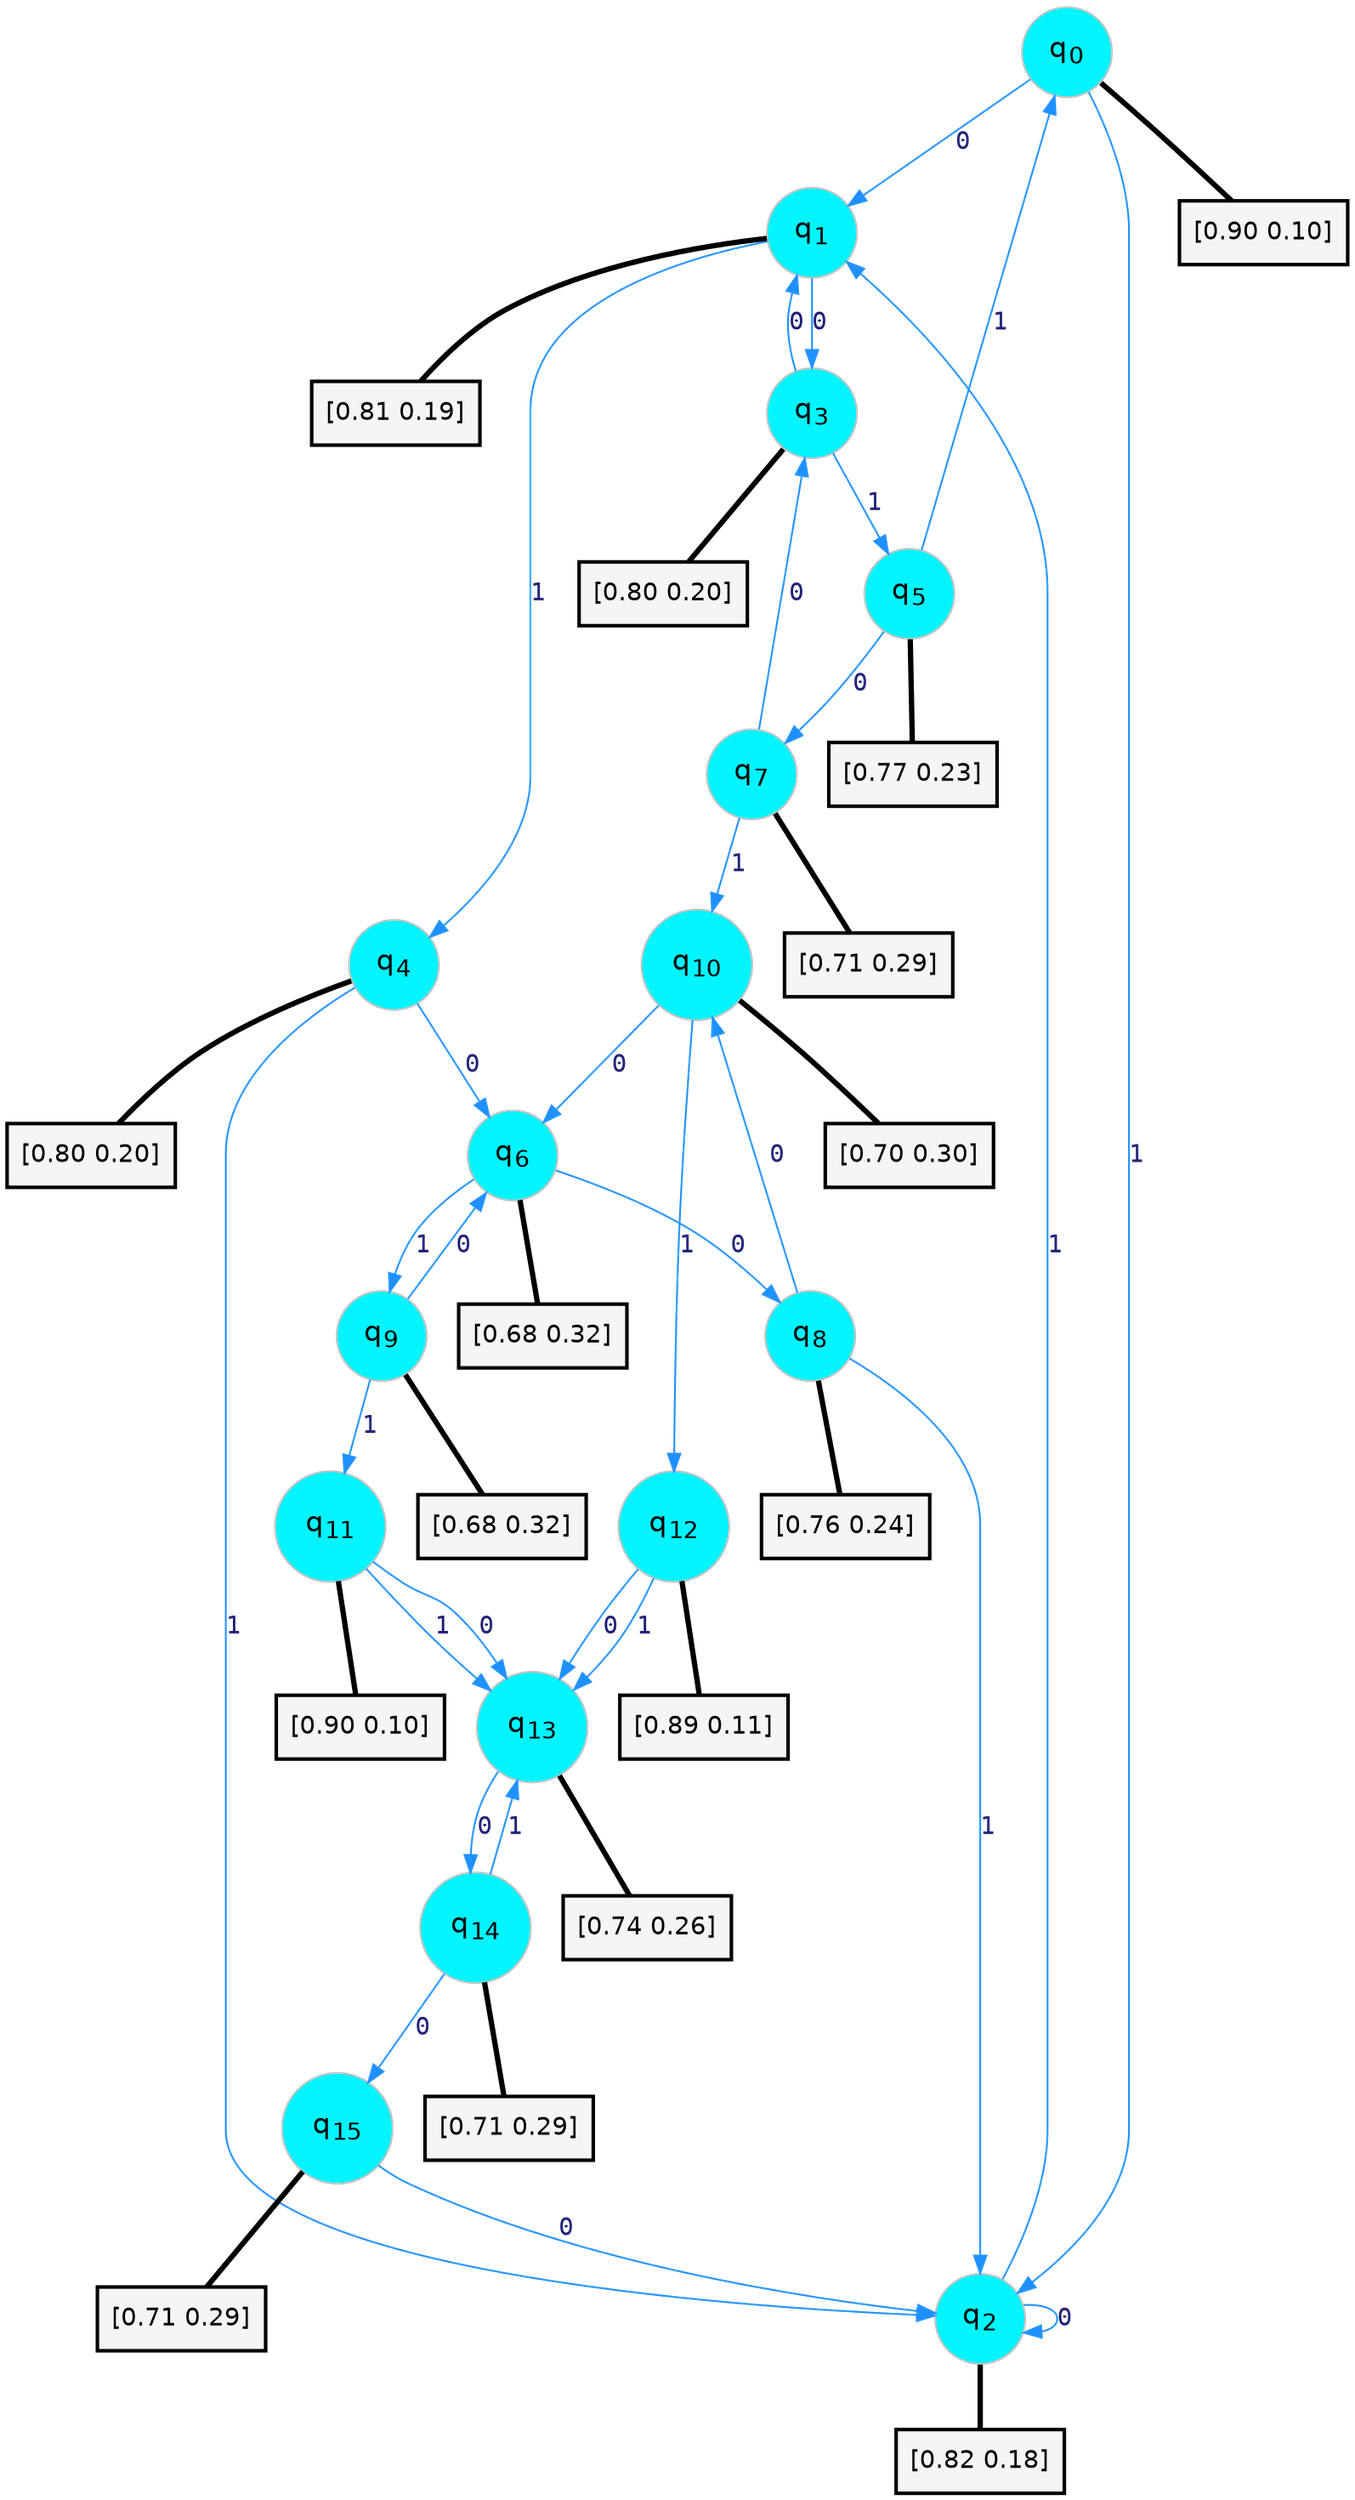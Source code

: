 digraph G {
graph [
bgcolor=transparent, dpi=300, rankdir=TD, size="40,25"];
node [
color=gray, fillcolor=turquoise1, fontcolor=black, fontname=Helvetica, fontsize=16, fontweight=bold, shape=circle, style=filled];
edge [
arrowsize=1, color=dodgerblue1, fontcolor=midnightblue, fontname=courier, fontweight=bold, penwidth=1, style=solid, weight=20];
0[label=<q<SUB>0</SUB>>];
1[label=<q<SUB>1</SUB>>];
2[label=<q<SUB>2</SUB>>];
3[label=<q<SUB>3</SUB>>];
4[label=<q<SUB>4</SUB>>];
5[label=<q<SUB>5</SUB>>];
6[label=<q<SUB>6</SUB>>];
7[label=<q<SUB>7</SUB>>];
8[label=<q<SUB>8</SUB>>];
9[label=<q<SUB>9</SUB>>];
10[label=<q<SUB>10</SUB>>];
11[label=<q<SUB>11</SUB>>];
12[label=<q<SUB>12</SUB>>];
13[label=<q<SUB>13</SUB>>];
14[label=<q<SUB>14</SUB>>];
15[label=<q<SUB>15</SUB>>];
16[label="[0.90 0.10]", shape=box,fontcolor=black, fontname=Helvetica, fontsize=14, penwidth=2, fillcolor=whitesmoke,color=black];
17[label="[0.81 0.19]", shape=box,fontcolor=black, fontname=Helvetica, fontsize=14, penwidth=2, fillcolor=whitesmoke,color=black];
18[label="[0.82 0.18]", shape=box,fontcolor=black, fontname=Helvetica, fontsize=14, penwidth=2, fillcolor=whitesmoke,color=black];
19[label="[0.80 0.20]", shape=box,fontcolor=black, fontname=Helvetica, fontsize=14, penwidth=2, fillcolor=whitesmoke,color=black];
20[label="[0.80 0.20]", shape=box,fontcolor=black, fontname=Helvetica, fontsize=14, penwidth=2, fillcolor=whitesmoke,color=black];
21[label="[0.77 0.23]", shape=box,fontcolor=black, fontname=Helvetica, fontsize=14, penwidth=2, fillcolor=whitesmoke,color=black];
22[label="[0.68 0.32]", shape=box,fontcolor=black, fontname=Helvetica, fontsize=14, penwidth=2, fillcolor=whitesmoke,color=black];
23[label="[0.71 0.29]", shape=box,fontcolor=black, fontname=Helvetica, fontsize=14, penwidth=2, fillcolor=whitesmoke,color=black];
24[label="[0.76 0.24]", shape=box,fontcolor=black, fontname=Helvetica, fontsize=14, penwidth=2, fillcolor=whitesmoke,color=black];
25[label="[0.68 0.32]", shape=box,fontcolor=black, fontname=Helvetica, fontsize=14, penwidth=2, fillcolor=whitesmoke,color=black];
26[label="[0.70 0.30]", shape=box,fontcolor=black, fontname=Helvetica, fontsize=14, penwidth=2, fillcolor=whitesmoke,color=black];
27[label="[0.90 0.10]", shape=box,fontcolor=black, fontname=Helvetica, fontsize=14, penwidth=2, fillcolor=whitesmoke,color=black];
28[label="[0.89 0.11]", shape=box,fontcolor=black, fontname=Helvetica, fontsize=14, penwidth=2, fillcolor=whitesmoke,color=black];
29[label="[0.74 0.26]", shape=box,fontcolor=black, fontname=Helvetica, fontsize=14, penwidth=2, fillcolor=whitesmoke,color=black];
30[label="[0.71 0.29]", shape=box,fontcolor=black, fontname=Helvetica, fontsize=14, penwidth=2, fillcolor=whitesmoke,color=black];
31[label="[0.71 0.29]", shape=box,fontcolor=black, fontname=Helvetica, fontsize=14, penwidth=2, fillcolor=whitesmoke,color=black];
0->1 [label=0];
0->2 [label=1];
0->16 [arrowhead=none, penwidth=3,color=black];
1->3 [label=0];
1->4 [label=1];
1->17 [arrowhead=none, penwidth=3,color=black];
2->2 [label=0];
2->1 [label=1];
2->18 [arrowhead=none, penwidth=3,color=black];
3->1 [label=0];
3->5 [label=1];
3->19 [arrowhead=none, penwidth=3,color=black];
4->6 [label=0];
4->2 [label=1];
4->20 [arrowhead=none, penwidth=3,color=black];
5->7 [label=0];
5->0 [label=1];
5->21 [arrowhead=none, penwidth=3,color=black];
6->8 [label=0];
6->9 [label=1];
6->22 [arrowhead=none, penwidth=3,color=black];
7->3 [label=0];
7->10 [label=1];
7->23 [arrowhead=none, penwidth=3,color=black];
8->10 [label=0];
8->2 [label=1];
8->24 [arrowhead=none, penwidth=3,color=black];
9->6 [label=0];
9->11 [label=1];
9->25 [arrowhead=none, penwidth=3,color=black];
10->6 [label=0];
10->12 [label=1];
10->26 [arrowhead=none, penwidth=3,color=black];
11->13 [label=0];
11->13 [label=1];
11->27 [arrowhead=none, penwidth=3,color=black];
12->13 [label=0];
12->13 [label=1];
12->28 [arrowhead=none, penwidth=3,color=black];
13->14 [label=0];
13->29 [arrowhead=none, penwidth=3,color=black];
14->15 [label=0];
14->13 [label=1];
14->30 [arrowhead=none, penwidth=3,color=black];
15->2 [label=0];
15->31 [arrowhead=none, penwidth=3,color=black];
}
